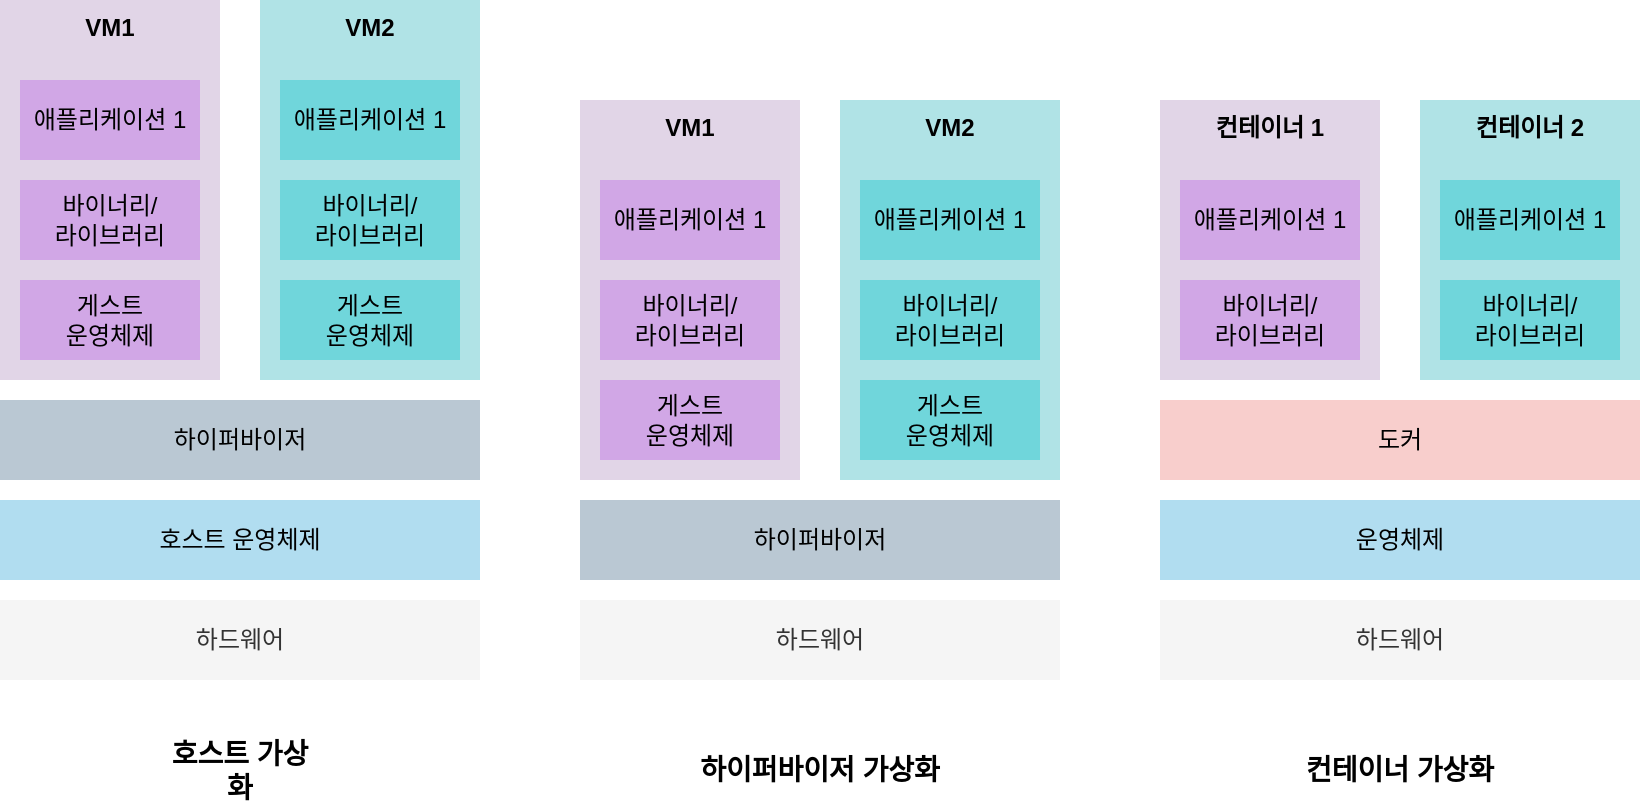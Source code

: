 <mxfile version="26.1.1">
  <diagram name="Page-1" id="-7iUtygdzzl26sYZhsni">
    <mxGraphModel dx="1114" dy="878" grid="1" gridSize="10" guides="1" tooltips="1" connect="1" arrows="1" fold="1" page="1" pageScale="1" pageWidth="827" pageHeight="1169" math="0" shadow="0">
      <root>
        <mxCell id="0" />
        <mxCell id="1" parent="0" />
        <mxCell id="bAjfcmFsqWDQRzWxy-Zf-1" value="컨테이너 1" style="rounded=0;whiteSpace=wrap;html=1;verticalAlign=top;fontStyle=1;fillColor=#e1d5e7;strokeColor=none;" vertex="1" parent="1">
          <mxGeometry x="587" y="90" width="110" height="140" as="geometry" />
        </mxCell>
        <mxCell id="bAjfcmFsqWDQRzWxy-Zf-2" value="애플리케이션 1" style="rounded=0;whiteSpace=wrap;html=1;fillColor=#D1A7E6;strokeColor=none;" vertex="1" parent="1">
          <mxGeometry x="597" y="130" width="90" height="40" as="geometry" />
        </mxCell>
        <mxCell id="bAjfcmFsqWDQRzWxy-Zf-3" value="바이너리/&lt;div&gt;라이브러리&lt;/div&gt;" style="rounded=0;whiteSpace=wrap;html=1;fillColor=#D1A7E6;strokeColor=none;" vertex="1" parent="1">
          <mxGeometry x="597" y="180" width="90" height="40" as="geometry" />
        </mxCell>
        <mxCell id="bAjfcmFsqWDQRzWxy-Zf-4" value="컨테이너 2" style="rounded=0;whiteSpace=wrap;html=1;verticalAlign=top;fontStyle=1;fillColor=#b0e3e6;strokeColor=none;" vertex="1" parent="1">
          <mxGeometry x="717" y="90" width="110" height="140" as="geometry" />
        </mxCell>
        <mxCell id="bAjfcmFsqWDQRzWxy-Zf-5" value="애플리케이션 1" style="rounded=0;whiteSpace=wrap;html=1;fillColor=#70D6DB;strokeColor=none;" vertex="1" parent="1">
          <mxGeometry x="727" y="130" width="90" height="40" as="geometry" />
        </mxCell>
        <mxCell id="bAjfcmFsqWDQRzWxy-Zf-6" value="바이너리/&lt;div&gt;라이브러리&lt;/div&gt;" style="rounded=0;whiteSpace=wrap;html=1;fillColor=#70D6DB;strokeColor=none;" vertex="1" parent="1">
          <mxGeometry x="727" y="180" width="90" height="40" as="geometry" />
        </mxCell>
        <mxCell id="bAjfcmFsqWDQRzWxy-Zf-7" value="도커" style="rounded=0;whiteSpace=wrap;html=1;fillColor=#f8cecc;strokeColor=none;" vertex="1" parent="1">
          <mxGeometry x="587" y="240" width="240" height="40" as="geometry" />
        </mxCell>
        <mxCell id="bAjfcmFsqWDQRzWxy-Zf-8" value="운영체제" style="rounded=0;whiteSpace=wrap;html=1;fillColor=#b1ddf0;strokeColor=none;" vertex="1" parent="1">
          <mxGeometry x="587" y="290" width="240" height="40" as="geometry" />
        </mxCell>
        <mxCell id="bAjfcmFsqWDQRzWxy-Zf-9" value="하드웨어" style="rounded=0;whiteSpace=wrap;html=1;fillColor=#f5f5f5;fontColor=#333333;strokeColor=none;" vertex="1" parent="1">
          <mxGeometry x="587" y="340" width="240" height="40" as="geometry" />
        </mxCell>
        <mxCell id="bAjfcmFsqWDQRzWxy-Zf-10" value="VM1" style="rounded=0;whiteSpace=wrap;html=1;verticalAlign=top;fontStyle=1;fillColor=#e1d5e7;strokeColor=none;" vertex="1" parent="1">
          <mxGeometry x="7" y="40" width="110" height="190" as="geometry" />
        </mxCell>
        <mxCell id="bAjfcmFsqWDQRzWxy-Zf-11" value="애플리케이션 1" style="rounded=0;whiteSpace=wrap;html=1;fillColor=#D1A7E6;strokeColor=none;" vertex="1" parent="1">
          <mxGeometry x="17" y="80" width="90" height="40" as="geometry" />
        </mxCell>
        <mxCell id="bAjfcmFsqWDQRzWxy-Zf-12" value="바이너리/&lt;div&gt;라이브러리&lt;/div&gt;" style="rounded=0;whiteSpace=wrap;html=1;fillColor=#D1A7E6;strokeColor=none;" vertex="1" parent="1">
          <mxGeometry x="17" y="130" width="90" height="40" as="geometry" />
        </mxCell>
        <mxCell id="bAjfcmFsqWDQRzWxy-Zf-13" value="VM2" style="rounded=0;whiteSpace=wrap;html=1;verticalAlign=top;fontStyle=1;fillColor=#b0e3e6;strokeColor=none;" vertex="1" parent="1">
          <mxGeometry x="137" y="40" width="110" height="190" as="geometry" />
        </mxCell>
        <mxCell id="bAjfcmFsqWDQRzWxy-Zf-14" value="애플리케이션 1" style="rounded=0;whiteSpace=wrap;html=1;fillColor=#70D6DB;strokeColor=none;" vertex="1" parent="1">
          <mxGeometry x="147" y="80" width="90" height="40" as="geometry" />
        </mxCell>
        <mxCell id="bAjfcmFsqWDQRzWxy-Zf-15" value="바이너리/&lt;div&gt;라이브러리&lt;/div&gt;" style="rounded=0;whiteSpace=wrap;html=1;fillColor=#70D6DB;strokeColor=none;" vertex="1" parent="1">
          <mxGeometry x="147" y="130" width="90" height="40" as="geometry" />
        </mxCell>
        <mxCell id="bAjfcmFsqWDQRzWxy-Zf-16" value="하이퍼바이저" style="rounded=0;whiteSpace=wrap;html=1;fillColor=#bac8d3;strokeColor=none;" vertex="1" parent="1">
          <mxGeometry x="7" y="240" width="240" height="40" as="geometry" />
        </mxCell>
        <mxCell id="bAjfcmFsqWDQRzWxy-Zf-17" value="호스트 운영체제" style="rounded=0;whiteSpace=wrap;html=1;fillColor=#b1ddf0;strokeColor=none;" vertex="1" parent="1">
          <mxGeometry x="7" y="290" width="240" height="40" as="geometry" />
        </mxCell>
        <mxCell id="bAjfcmFsqWDQRzWxy-Zf-18" value="하드웨어" style="rounded=0;whiteSpace=wrap;html=1;fillColor=#f5f5f5;fontColor=#333333;strokeColor=none;" vertex="1" parent="1">
          <mxGeometry x="7" y="340" width="240" height="40" as="geometry" />
        </mxCell>
        <mxCell id="bAjfcmFsqWDQRzWxy-Zf-19" value="게스트&lt;div&gt;운영체제&lt;/div&gt;" style="rounded=0;whiteSpace=wrap;html=1;fillColor=#D1A7E6;strokeColor=none;" vertex="1" parent="1">
          <mxGeometry x="17" y="180" width="90" height="40" as="geometry" />
        </mxCell>
        <mxCell id="bAjfcmFsqWDQRzWxy-Zf-20" value="게스트&lt;div&gt;운영체제&lt;/div&gt;" style="rounded=0;whiteSpace=wrap;html=1;fillColor=#70D6DB;strokeColor=none;" vertex="1" parent="1">
          <mxGeometry x="147" y="180" width="90" height="40" as="geometry" />
        </mxCell>
        <mxCell id="bAjfcmFsqWDQRzWxy-Zf-21" value="VM1" style="rounded=0;whiteSpace=wrap;html=1;verticalAlign=top;fontStyle=1;fillColor=#e1d5e7;strokeColor=none;" vertex="1" parent="1">
          <mxGeometry x="297" y="90" width="110" height="190" as="geometry" />
        </mxCell>
        <mxCell id="bAjfcmFsqWDQRzWxy-Zf-22" value="애플리케이션 1" style="rounded=0;whiteSpace=wrap;html=1;fillColor=#D1A7E6;strokeColor=none;" vertex="1" parent="1">
          <mxGeometry x="307" y="130" width="90" height="40" as="geometry" />
        </mxCell>
        <mxCell id="bAjfcmFsqWDQRzWxy-Zf-23" value="바이너리/&lt;div&gt;라이브러리&lt;/div&gt;" style="rounded=0;whiteSpace=wrap;html=1;fillColor=#D1A7E6;strokeColor=none;" vertex="1" parent="1">
          <mxGeometry x="307" y="180" width="90" height="40" as="geometry" />
        </mxCell>
        <mxCell id="bAjfcmFsqWDQRzWxy-Zf-24" value="VM2" style="rounded=0;whiteSpace=wrap;html=1;verticalAlign=top;fontStyle=1;fillColor=#b0e3e6;strokeColor=none;" vertex="1" parent="1">
          <mxGeometry x="427" y="90" width="110" height="190" as="geometry" />
        </mxCell>
        <mxCell id="bAjfcmFsqWDQRzWxy-Zf-25" value="애플리케이션 1" style="rounded=0;whiteSpace=wrap;html=1;fillColor=#70D6DB;strokeColor=none;" vertex="1" parent="1">
          <mxGeometry x="437" y="130" width="90" height="40" as="geometry" />
        </mxCell>
        <mxCell id="bAjfcmFsqWDQRzWxy-Zf-26" value="바이너리/&lt;div&gt;라이브러리&lt;/div&gt;" style="rounded=0;whiteSpace=wrap;html=1;fillColor=#70D6DB;strokeColor=none;" vertex="1" parent="1">
          <mxGeometry x="437" y="180" width="90" height="40" as="geometry" />
        </mxCell>
        <mxCell id="bAjfcmFsqWDQRzWxy-Zf-27" value="하이퍼바이저" style="rounded=0;whiteSpace=wrap;html=1;fillColor=#bac8d3;strokeColor=none;" vertex="1" parent="1">
          <mxGeometry x="297" y="290" width="240" height="40" as="geometry" />
        </mxCell>
        <mxCell id="bAjfcmFsqWDQRzWxy-Zf-29" value="하드웨어" style="rounded=0;whiteSpace=wrap;html=1;fillColor=#f5f5f5;fontColor=#333333;strokeColor=none;" vertex="1" parent="1">
          <mxGeometry x="297" y="340" width="240" height="40" as="geometry" />
        </mxCell>
        <mxCell id="bAjfcmFsqWDQRzWxy-Zf-30" value="게스트&lt;div&gt;운영체제&lt;/div&gt;" style="rounded=0;whiteSpace=wrap;html=1;fillColor=#D1A7E6;strokeColor=none;" vertex="1" parent="1">
          <mxGeometry x="307" y="230" width="90" height="40" as="geometry" />
        </mxCell>
        <mxCell id="bAjfcmFsqWDQRzWxy-Zf-31" value="게스트&lt;div&gt;운영체제&lt;/div&gt;" style="rounded=0;whiteSpace=wrap;html=1;fillColor=#70D6DB;strokeColor=none;" vertex="1" parent="1">
          <mxGeometry x="437" y="230" width="90" height="40" as="geometry" />
        </mxCell>
        <mxCell id="bAjfcmFsqWDQRzWxy-Zf-32" value="호스트 가상화" style="text;html=1;align=center;verticalAlign=middle;whiteSpace=wrap;rounded=0;fontStyle=1;fontSize=14;" vertex="1" parent="1">
          <mxGeometry x="87" y="410" width="80" height="30" as="geometry" />
        </mxCell>
        <mxCell id="bAjfcmFsqWDQRzWxy-Zf-33" value="하이퍼바이저 가상화" style="text;html=1;align=center;verticalAlign=middle;whiteSpace=wrap;rounded=0;fontStyle=1;fontSize=14;" vertex="1" parent="1">
          <mxGeometry x="352" y="410" width="130" height="30" as="geometry" />
        </mxCell>
        <mxCell id="bAjfcmFsqWDQRzWxy-Zf-34" value="컨테이너 가상화" style="text;html=1;align=center;verticalAlign=middle;whiteSpace=wrap;rounded=0;fontStyle=1;fontSize=14;" vertex="1" parent="1">
          <mxGeometry x="642" y="410" width="130" height="30" as="geometry" />
        </mxCell>
      </root>
    </mxGraphModel>
  </diagram>
</mxfile>
